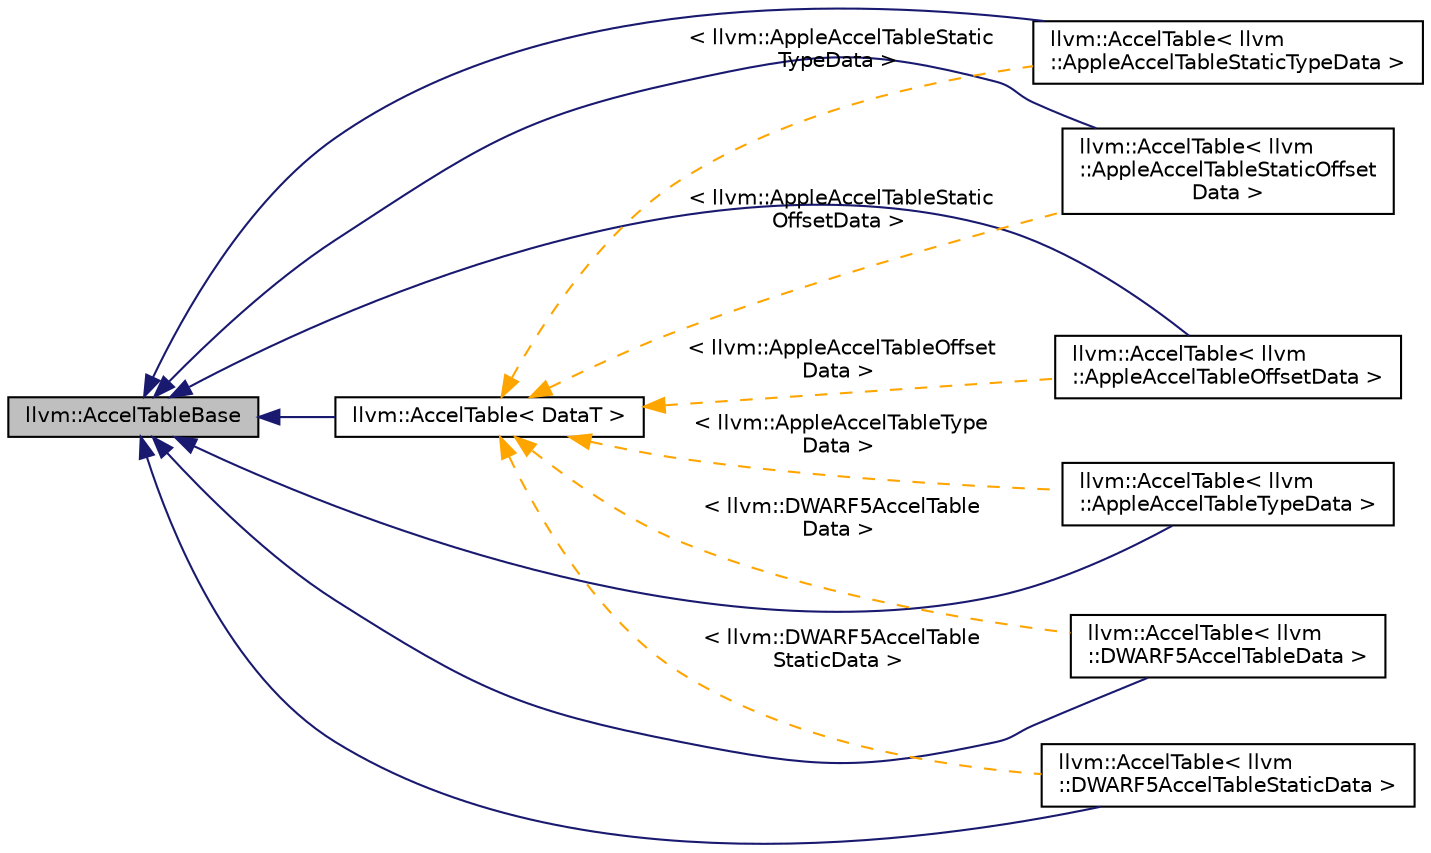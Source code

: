 digraph "llvm::AccelTableBase"
{
 // LATEX_PDF_SIZE
  bgcolor="transparent";
  edge [fontname="Helvetica",fontsize="10",labelfontname="Helvetica",labelfontsize="10"];
  node [fontname="Helvetica",fontsize="10",shape=record];
  rankdir="LR";
  Node1 [label="llvm::AccelTableBase",height=0.2,width=0.4,color="black", fillcolor="grey75", style="filled", fontcolor="black",tooltip="A base class holding non-template-dependant functionality of the AccelTable class."];
  Node1 -> Node2 [dir="back",color="midnightblue",fontsize="10",style="solid",fontname="Helvetica"];
  Node2 [label="llvm::AccelTable\< llvm\l::AppleAccelTableOffsetData \>",height=0.2,width=0.4,color="black",URL="$classllvm_1_1AccelTable.html",tooltip=" "];
  Node1 -> Node3 [dir="back",color="midnightblue",fontsize="10",style="solid",fontname="Helvetica"];
  Node3 [label="llvm::AccelTable\< llvm\l::AppleAccelTableStaticOffset\lData \>",height=0.2,width=0.4,color="black",URL="$classllvm_1_1AccelTable.html",tooltip=" "];
  Node1 -> Node4 [dir="back",color="midnightblue",fontsize="10",style="solid",fontname="Helvetica"];
  Node4 [label="llvm::AccelTable\< llvm\l::AppleAccelTableStaticTypeData \>",height=0.2,width=0.4,color="black",URL="$classllvm_1_1AccelTable.html",tooltip=" "];
  Node1 -> Node5 [dir="back",color="midnightblue",fontsize="10",style="solid",fontname="Helvetica"];
  Node5 [label="llvm::AccelTable\< llvm\l::AppleAccelTableTypeData \>",height=0.2,width=0.4,color="black",URL="$classllvm_1_1AccelTable.html",tooltip=" "];
  Node1 -> Node6 [dir="back",color="midnightblue",fontsize="10",style="solid",fontname="Helvetica"];
  Node6 [label="llvm::AccelTable\< llvm\l::DWARF5AccelTableData \>",height=0.2,width=0.4,color="black",URL="$classllvm_1_1AccelTable.html",tooltip=" "];
  Node1 -> Node7 [dir="back",color="midnightblue",fontsize="10",style="solid",fontname="Helvetica"];
  Node7 [label="llvm::AccelTable\< llvm\l::DWARF5AccelTableStaticData \>",height=0.2,width=0.4,color="black",URL="$classllvm_1_1AccelTable.html",tooltip=" "];
  Node1 -> Node8 [dir="back",color="midnightblue",fontsize="10",style="solid",fontname="Helvetica"];
  Node8 [label="llvm::AccelTable\< DataT \>",height=0.2,width=0.4,color="black",URL="$classllvm_1_1AccelTable.html",tooltip="This class holds an abstract representation of an Accelerator Table, consisting of a sequence of buck..."];
  Node8 -> Node2 [dir="back",color="orange",fontsize="10",style="dashed",label=" \< llvm::AppleAccelTableOffset\lData \>" ,fontname="Helvetica"];
  Node8 -> Node5 [dir="back",color="orange",fontsize="10",style="dashed",label=" \< llvm::AppleAccelTableType\lData \>" ,fontname="Helvetica"];
  Node8 -> Node3 [dir="back",color="orange",fontsize="10",style="dashed",label=" \< llvm::AppleAccelTableStatic\lOffsetData \>" ,fontname="Helvetica"];
  Node8 -> Node6 [dir="back",color="orange",fontsize="10",style="dashed",label=" \< llvm::DWARF5AccelTable\lData \>" ,fontname="Helvetica"];
  Node8 -> Node4 [dir="back",color="orange",fontsize="10",style="dashed",label=" \< llvm::AppleAccelTableStatic\lTypeData \>" ,fontname="Helvetica"];
  Node8 -> Node7 [dir="back",color="orange",fontsize="10",style="dashed",label=" \< llvm::DWARF5AccelTable\lStaticData \>" ,fontname="Helvetica"];
}
